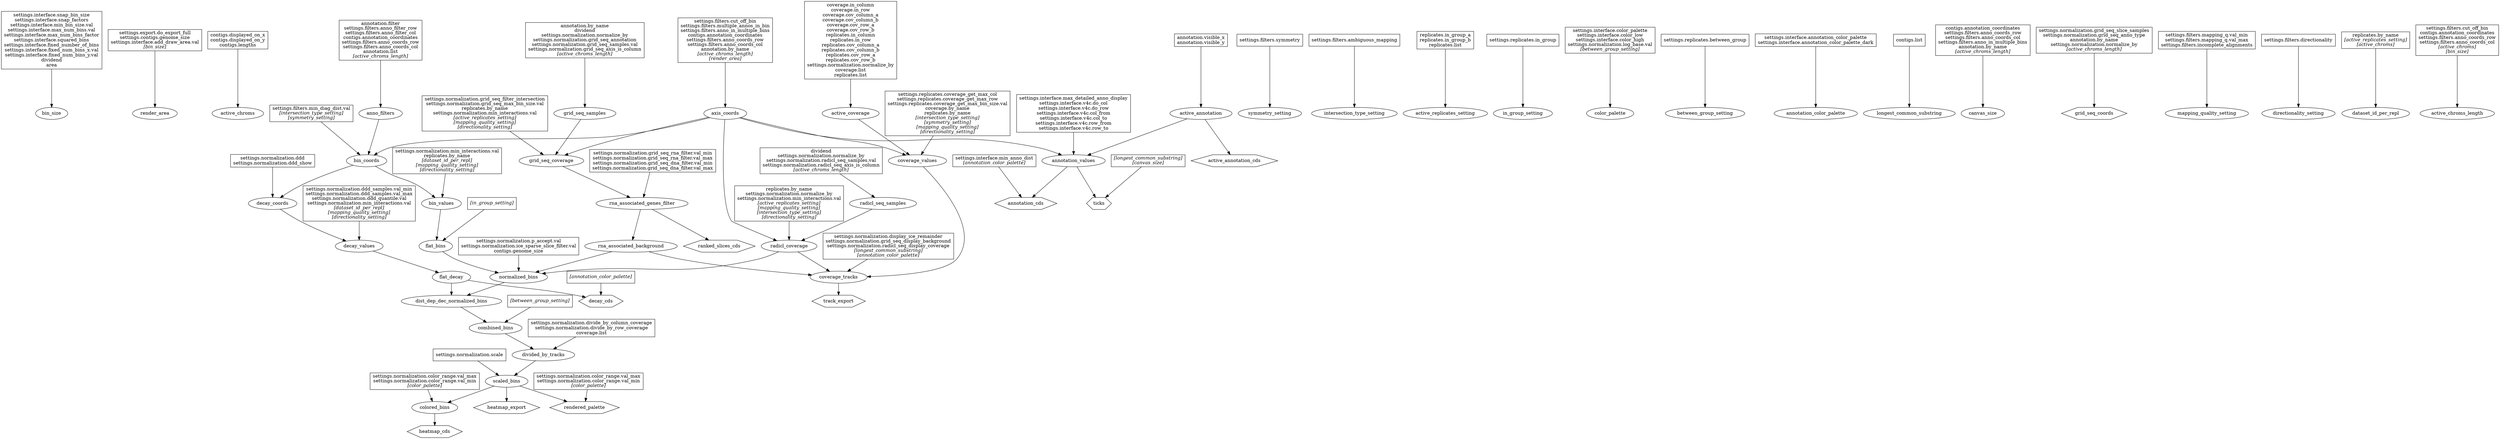 digraph libContactMappingFlowDiagram {
        bin_size_in [shape=box, label=<settings.interface.snap_bin_size<br/>settings.interface.snap_factors<br/>settings.interface.min_bin_size.val<br/>settings.interface.max_num_bins.val<br/>settings.interface.max_num_bins_factor<br/>settings.interface.squared_bins<br/>settings.interface.fixed_number_of_bins<br/>settings.interface.fixed_num_bins_x.val<br/>settings.interface.fixed_num_bins_y.val<br/>dividend<br/>area<br/>>];
        bin_size_in -> bin_size;
        render_area_in [shape=box, label=<settings.export.do_export_full<br/>settings.contigs.genome_size<br/>settings.interface.add_draw_area.val<br/><i>[bin_size]</i><br/>>];
        render_area_in -> render_area;
        active_chroms_in [shape=box, label=<contigs.displayed_on_x<br/>contigs.displayed_on_y<br/>contigs.lengths<br/>>];
        active_chroms_in -> active_chroms;
        axis_coords_in [shape=box, label=<settings.filters.cut_off_bin<br/>settings.filters.multiple_annos_in_bin<br/>settings.filters.anno_in_multiple_bins<br/>contigs.annotation_coordinates<br/>settings.filters.anno_coords_row<br/>settings.filters.anno_coords_col<br/>annotation.by_name<br/><i>[active_chroms_length]</i><br/><i>[render_area]</i><br/>>];
        axis_coords_in -> axis_coords;
        symmetry_setting_in [shape=box, label=<settings.filters.symmetry<br/>>];
        symmetry_setting_in -> symmetry_setting;
        bin_coords_in [shape=box, label=<settings.filters.min_diag_dist.val<br/><i>[intersection_type_setting]</i><br/><i>[symmetry_setting]</i><br/>>];
        bin_coords_in -> bin_coords;
        axis_coords -> bin_coords;
        anno_filters -> bin_coords;
        decay_coords_in [shape=box, label=<settings.normalization.ddd<br/>settings.normalization.ddd_show<br/>>];
        decay_coords_in -> decay_coords;
        bin_coords -> decay_coords;
        decay_values -> flat_decay;
        intersection_type_setting_in [shape=box, label=<settings.filters.ambiguous_mapping<br/>>];
        intersection_type_setting_in -> intersection_type_setting;
        active_replicates_setting_in [shape=box, label=<replicates.in_group_a<br/>replicates.in_group_b<br/>replicates.list<br/>>];
        active_replicates_setting_in -> active_replicates_setting;
        active_coverage_in [shape=box, label=<coverage.in_column<br/>coverage.in_row<br/>coverage.cov_column_a<br/>coverage.cov_column_b<br/>coverage.cov_row_a<br/>coverage.cov_row_b<br/>replicates.in_column<br/>replicates.in_row<br/>replicates.cov_column_a<br/>replicates.cov_column_b<br/>replicates.cov_row_a<br/>replicates.cov_row_b<br/>settings.normalization.normalize_by<br/>coverage.list<br/>replicates.list<br/>>];
        active_coverage_in -> active_coverage;
        coverage_values_in [shape=box, label=<settings.replicates.coverage_get_max_col<br/>settings.replicates.coverage_get_max_row<br/>settings.replicates.coverage_get_max_bin_size.val<br/>coverage.by_name<br/>replicates.by_name<br/><i>[intersection_type_setting]</i><br/><i>[symmetry_setting]</i><br/><i>[mapping_quality_setting]</i><br/><i>[directionality_setting]</i><br/>>];
        coverage_values_in -> coverage_values;
        active_coverage -> coverage_values;
        axis_coords -> coverage_values;
        bin_values_in [shape=box, label=<settings.normalization.min_interactions.val<br/>replicates.by_name<br/><i>[dataset_id_per_repl]</i><br/><i>[mapping_quality_setting]</i><br/><i>[directionality_setting]</i><br/>>];
        bin_values_in -> bin_values;
        bin_coords -> bin_values;
        decay_values_in [shape=box, label=<settings.normalization.ddd_samples.val_min<br/>settings.normalization.ddd_samples.val_max<br/>settings.normalization.ddd_quantile.val<br/>settings.normalization.min_interactions.val<br/><i>[dataset_id_per_repl]</i><br/><i>[mapping_quality_setting]</i><br/><i>[directionality_setting]</i><br/>>];
        decay_values_in -> decay_values;
        decay_coords -> decay_values;
        flat_bins_in [shape=box, label=<<i>[in_group_setting]</i><br/>>];
        flat_bins_in -> flat_bins;
        bin_values -> flat_bins;
        in_group_setting_in [shape=box, label=<settings.replicates.in_group<br/>>];
        in_group_setting_in -> in_group_setting;
        normalized_bins_in [shape=box, label=<settings.normalization.p_accept.val<br/>settings.normalization.ice_sparse_slice_filter.val<br/>contigs.genome_size<br/>>];
        normalized_bins_in -> normalized_bins;
        flat_bins -> normalized_bins;
        rna_associated_background -> normalized_bins;
        radicl_coverage -> normalized_bins;
        normalized_bins -> dist_dep_dec_normalized_bins;
        flat_decay -> dist_dep_dec_normalized_bins;
        decay_cds_in [shape=box, label=<<i>[annotation_color_palette]</i><br/>>];
        decay_cds_in -> decay_cds;
        decay_cds [shape=hexagon];
        flat_decay -> decay_cds;
        color_palette_in [shape=box, label=<settings.interface.color_palette<br/>settings.interface.color_low<br/>settings.interface.color_high<br/>settings.normalization.log_base.val<br/><i>[between_group_setting]</i><br/>>];
        color_palette_in -> color_palette;
        between_group_setting_in [shape=box, label=<settings.replicates.between_group<br/>>];
        between_group_setting_in -> between_group_setting;
        combined_bins_in [shape=box, label=<<i>[between_group_setting]</i><br/>>];
        combined_bins_in -> combined_bins;
        dist_dep_dec_normalized_bins -> combined_bins;
        colored_bins_in [shape=box, label=<settings.normalization.color_range.val_max<br/>settings.normalization.color_range.val_min<br/><i>[color_palette]</i><br/>>];
        colored_bins_in -> colored_bins;
        scaled_bins -> colored_bins;
        active_annotation_in [shape=box, label=<annotation.visible_x<br/>annotation.visible_y<br/>>];
        active_annotation_in -> active_annotation;
        annotation_values_in [shape=box, label=<settings.interface.max_detailed_anno_display<br/>settings.interface.v4c.do_col<br/>settings.interface.v4c.do_row<br/>settings.interface.v4c.col_from<br/>settings.interface.v4c.col_to<br/>settings.interface.v4c.row_from<br/>settings.interface.v4c.row_to<br/>>];
        annotation_values_in -> annotation_values;
        active_annotation -> annotation_values;
        axis_coords -> annotation_values;
        annotation_cds_in [shape=box, label=<settings.interface.min_anno_dist<br/><i>[annotation_color_palette]</i><br/>>];
        annotation_cds_in -> annotation_cds;
        annotation_cds [shape=hexagon];
        annotation_values -> annotation_cds;
        annotation_color_palette_in [shape=box, label=<settings.interface.annotation_color_palette<br/>settings.interface.annotation_color_palette_dark<br/>>];
        annotation_color_palette_in -> annotation_color_palette;
        active_annotation_cds [shape=hexagon];
        active_annotation -> active_annotation_cds;
        heatmap_cds [shape=hexagon];
        colored_bins -> heatmap_cds;
        heatmap_export [shape=hexagon];
        scaled_bins -> heatmap_export;
        track_export [shape=hexagon];
        coverage_tracks -> track_export;
        scaled_bins_in [shape=box, label=<settings.normalization.scale<br/>>];
        scaled_bins_in -> scaled_bins;
        divided_by_tracks -> scaled_bins;
        ticks_in [shape=box, label=<<i>[longest_common_substring]</i><br/><i>[canvas_size]</i><br/>>];
        ticks_in -> ticks;
        ticks [shape=hexagon];
        annotation_values -> ticks;
        coverage_tracks_in [shape=box, label=<settings.normalization.display_ice_remainder<br/>settings.normalization.grid_seq_display_background<br/>settings.normalization.radicl_seq_display_coverage<br/><i>[longest_common_substring]</i><br/><i>[annotation_color_palette]</i><br/>>];
        coverage_tracks_in -> coverage_tracks;
        rna_associated_background -> coverage_tracks;
        radicl_coverage -> coverage_tracks;
        coverage_values -> coverage_tracks;
        divided_by_tracks_in [shape=box, label=<settings.normalization.divide_by_column_coverage<br/>settings.normalization.divide_by_row_coverage<br/>coverage.list<br/>>];
        divided_by_tracks_in -> divided_by_tracks;
        combined_bins -> divided_by_tracks;
        rendered_palette_in [shape=box, label=<settings.normalization.color_range.val_max<br/>settings.normalization.color_range.val_min<br/><i>[color_palette]</i><br/>>];
        rendered_palette_in -> rendered_palette;
        rendered_palette [shape=hexagon];
        scaled_bins -> rendered_palette;
        anno_filters_in [shape=box, label=<annotation.filter<br/>settings.filters.anno_filter_row<br/>settings.filters.anno_filter_col<br/>contigs.annotation_coordinates<br/>settings.filters.anno_coords_row<br/>settings.filters.anno_coords_col<br/>annotation.list<br/><i>[active_chroms_length]</i><br/>>];
        anno_filters_in -> anno_filters;
        longest_common_substring_in [shape=box, label=<contigs.list<br/>>];
        longest_common_substring_in -> longest_common_substring;
        canvas_size_in [shape=box, label=<contigs.annotation_coordinates<br/>settings.filters.anno_coords_row<br/>settings.filters.anno_coords_col<br/>settings.filters.anno_in_multiple_bins<br/>annotation.by_name<br/><i>[active_chroms_length]</i><br/>>];
        canvas_size_in -> canvas_size;
        grid_seq_coords_in [shape=box, label=<settings.normalization.grid_seq_slice_samples<br/>settings.normalization.grid_seq_anno_type<br/>annotation.by_name<br/>settings.normalization.normalize_by<br/><i>[active_chroms_length]</i><br/>>];
        grid_seq_coords_in -> grid_seq_coords;
        grid_seq_coords [shape=hexagon];
        mapping_quality_setting_in [shape=box, label=<settings.filters.mapping_q.val_min<br/>settings.filters.mapping_q.val_max<br/>settings.filters.incomplete_alignments<br/>>];
        mapping_quality_setting_in -> mapping_quality_setting;
        directionality_setting_in [shape=box, label=<settings.filters.directionality<br/>>];
        directionality_setting_in -> directionality_setting;
        ranked_slices_cds [shape=hexagon];
        rna_associated_genes_filter -> ranked_slices_cds;
        grid_seq_coverage_in [shape=box, label=<settings.normalization.grid_seq_filter_intersection<br/>settings.normalization.grid_seq_max_bin_size.val<br/>replicates.by_name<br/>settings.normalization.min_interactions.val<br/><i>[active_replicates_setting]</i><br/><i>[mapping_quality_setting]</i><br/><i>[directionality_setting]</i><br/>>];
        grid_seq_coverage_in -> grid_seq_coverage;
        grid_seq_samples -> grid_seq_coverage;
        axis_coords -> grid_seq_coverage;
        radicl_coverage_in [shape=box, label=<replicates.by_name<br/>settings.normalization.normalize_by<br/>settings.normalization.min_interactions.val<br/><i>[active_replicates_setting]</i><br/><i>[mapping_quality_setting]</i><br/><i>[intersection_type_setting]</i><br/><i>[directionality_setting]</i><br/>>];
        radicl_coverage_in -> radicl_coverage;
        axis_coords -> radicl_coverage;
        radicl_seq_samples -> radicl_coverage;
        rna_associated_genes_filter_in [shape=box, label=<settings.normalization.grid_seq_rna_filter.val_min<br/>settings.normalization.grid_seq_rna_filter.val_max<br/>settings.normalization.grid_seq_dna_filter.val_min<br/>settings.normalization.grid_seq_dna_filter.val_max<br/>>];
        rna_associated_genes_filter_in -> rna_associated_genes_filter;
        grid_seq_coverage -> rna_associated_genes_filter;
        rna_associated_genes_filter -> rna_associated_background;
        grid_seq_samples_in [shape=box, label=<annotation.by_name<br/>dividend<br/>settings.normalization.normalize_by<br/>settings.normalization.grid_seq_annotation<br/>settings.normalization.grid_seq_samples.val<br/>settings.normalization.grid_seq_axis_is_column<br/><i>[active_chroms_length]</i><br/>>];
        grid_seq_samples_in -> grid_seq_samples;
        radicl_seq_samples_in [shape=box, label=<dividend<br/>settings.normalization.normalize_by<br/>settings.normalization.radicl_seq_samples.val<br/>settings.normalization.radicl_seq_axis_is_column<br/><i>[active_chroms_length]</i><br/>>];
        radicl_seq_samples_in -> radicl_seq_samples;
        dataset_id_per_repl_in [shape=box, label=<replicates.by_name<br/><i>[active_replicates_setting]</i><br/><i>[active_chroms]</i><br/>>];
        dataset_id_per_repl_in -> dataset_id_per_repl;
        active_chroms_length_in [shape=box, label=<settings.filters.cut_off_bin<br/>contigs.annotation_coordinates<br/>settings.filters.anno_coords_row<br/>settings.filters.anno_coords_col<br/><i>[active_chroms]</i><br/><i>[bin_size]</i><br/>>];
        active_chroms_length_in -> active_chroms_length;
}
